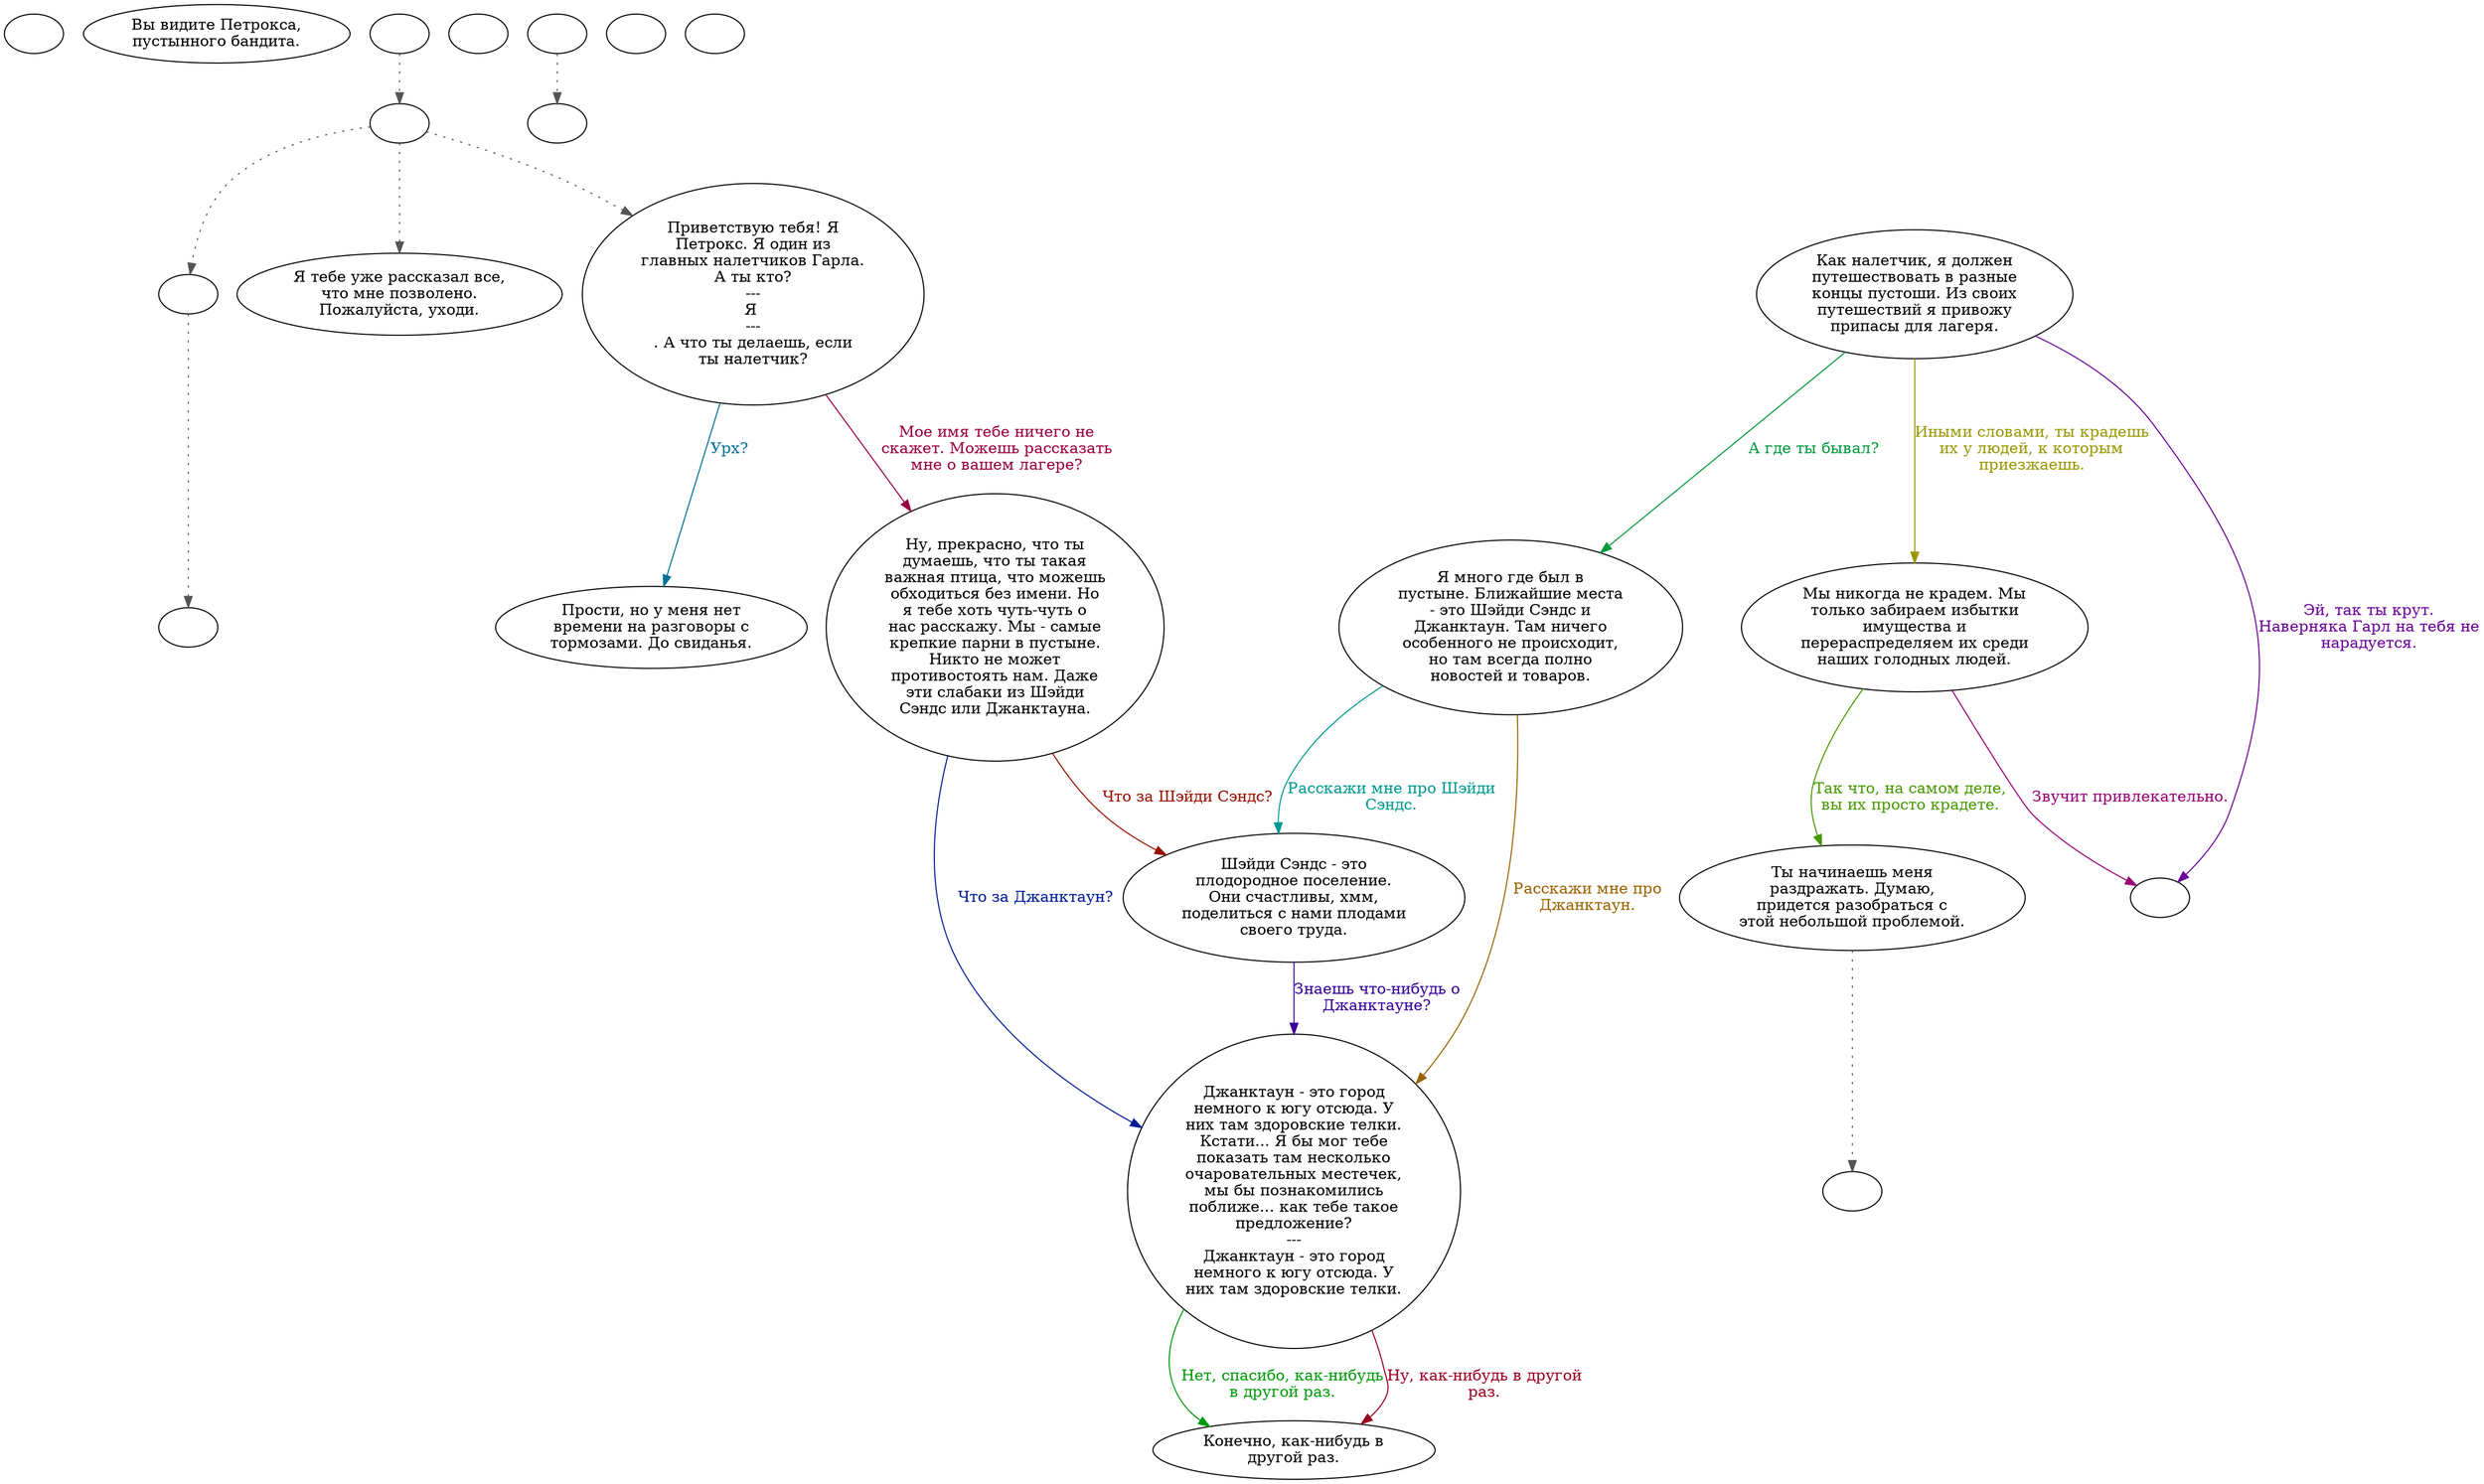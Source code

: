 digraph petrox {
  "start" [style=filled       fillcolor="#FFFFFF"       color="#000000"]
  "start" [label=""]
  "look_at_p_proc" [style=filled       fillcolor="#FFFFFF"       color="#000000"]
  "look_at_p_proc" [label="Вы видите Петрокса,\nпустынного бандита."]
  "talk_p_proc" [style=filled       fillcolor="#FFFFFF"       color="#000000"]
  "talk_p_proc" -> "do_dialogue" [style=dotted color="#555555"]
  "talk_p_proc" [label=""]
  "pickup_p_proc" [style=filled       fillcolor="#FFFFFF"       color="#000000"]
  "pickup_p_proc" [label=""]
  "critter_p_proc" [style=filled       fillcolor="#FFFFFF"       color="#000000"]
  "critter_p_proc" -> "Critter_Action" [style=dotted color="#555555"]
  "critter_p_proc" [label=""]
  "destroy_p_proc" [style=filled       fillcolor="#FFFFFF"       color="#000000"]
  "destroy_p_proc" [label=""]
  "damage_p_proc" [style=filled       fillcolor="#FFFFFF"       color="#000000"]
  "damage_p_proc" [label=""]
  "do_dialogue" [style=filled       fillcolor="#FFFFFF"       color="#000000"]
  "do_dialogue" -> "get_reaction" [style=dotted color="#555555"]
  "do_dialogue" -> "petrox10" [style=dotted color="#555555"]
  "do_dialogue" -> "petrox00" [style=dotted color="#555555"]
  "do_dialogue" [label=""]
  "petrox00" [style=filled       fillcolor="#FFFFFF"       color="#000000"]
  "petrox00" [label="Приветствую тебя! Я\nПетрокс. Я один из\nглавных налетчиков Гарла.\nА ты кто?\n---\nЯ \n---\n. А что ты делаешь, если\nты налетчик?"]
  "petrox00" -> "petrox02" [label="Мое имя тебе ничего не\nскажет. Можешь рассказать\nмне о вашем лагере?" color="#990042" fontcolor="#990042"]
  "petrox00" -> "petrox03" [label="Урх?" color="#006F99" fontcolor="#006F99"]
  "petrox01" [style=filled       fillcolor="#FFFFFF"       color="#000000"]
  "petrox01" [label="Как налетчик, я должен\nпутешествовать в разные\nконцы пустоши. Из своих\nпутешествий я привожу\nприпасы для лагеря."]
  "petrox01" -> "petrox04" [label="Иными словами, ты крадешь\nих у людей, к которым\nприезжаешь." color="#999700" fontcolor="#999700"]
  "petrox01" -> "petroxend" [label="Эй, так ты крут.\nНаверняка Гарл на тебя не\nнарадуется." color="#6A0099" fontcolor="#6A0099"]
  "petrox01" -> "petrox05" [label="А где ты бывал?" color="#00993E" fontcolor="#00993E"]
  "petrox02" [style=filled       fillcolor="#FFFFFF"       color="#000000"]
  "petrox02" [label="Ну, прекрасно, что ты\nдумаешь, что ты такая\nважная птица, что можешь\nобходиться без имени. Но\nя тебе хоть чуть-чуть о\nнас расскажу. Мы - самые\nкрепкие парни в пустыне.\nНикто не может\nпротивостоять нам. Даже\nэти слабаки из Шэйди\nСэндс или Джанктауна."]
  "petrox02" -> "petrox07" [label="Что за Шэйди Сэндс?" color="#991100" fontcolor="#991100"]
  "petrox02" -> "petrox08" [label="Что за Джанктаун?" color="#001C99" fontcolor="#001C99"]
  "petrox03" [style=filled       fillcolor="#FFFFFF"       color="#000000"]
  "petrox03" [label="Прости, но у меня нет\nвремени на разговоры с\nтормозами. До свиданья."]
  "petrox04" [style=filled       fillcolor="#FFFFFF"       color="#000000"]
  "petrox04" [label="Мы никогда не крадем. Мы\nтолько забираем избытки\nимущества и\nперераспределяем их среди\nнаших голодных людей."]
  "petrox04" -> "petrox06" [label="Так что, на самом деле,\nвы их просто крадете." color="#489900" fontcolor="#489900"]
  "petrox04" -> "petroxend" [label="Звучит привлекательно." color="#990075" fontcolor="#990075"]
  "petrox05" [style=filled       fillcolor="#FFFFFF"       color="#000000"]
  "petrox05" [label="Я много где был в\nпустыне. Ближайшие места\n- это Шэйди Сэндс и\nДжанктаун. Там ничего\nособенного не происходит,\nно там всегда полно\nновостей и товаров."]
  "petrox05" -> "petrox07" [label="Расскажи мне про Шэйди\nСэндс." color="#009990" fontcolor="#009990"]
  "petrox05" -> "petrox08" [label="Расскажи мне про\nДжанктаун." color="#996400" fontcolor="#996400"]
  "petrox06" [style=filled       fillcolor="#FFFFFF"       color="#000000"]
  "petrox06" -> "combat" [style=dotted color="#555555"]
  "petrox06" [label="Ты начинаешь меня\nраздражать. Думаю,\nпридется разобраться с\nэтой небольшой проблемой."]
  "petrox07" [style=filled       fillcolor="#FFFFFF"       color="#000000"]
  "petrox07" [label="Шэйди Сэндс - это\nплодородное поселение.\nОни счастливы, хмм,\nподелиться с нами плодами\nсвоего труда."]
  "petrox07" -> "petrox08" [label="Знаешь что-нибудь о\nДжанктауне?" color="#370099" fontcolor="#370099"]
  "petrox08" [style=filled       fillcolor="#FFFFFF"       color="#000000"]
  "petrox08" [label="Джанктаун - это город\nнемного к югу отсюда. У\nних там здоровские телки.\nКстати... Я бы мог тебе\nпоказать там несколько\nочаровательных местечек,\nмы бы познакомились\nпоближе... как тебе такое\nпредложение?\n---\nДжанктаун - это город\nнемного к югу отсюда. У\nних там здоровские телки."]
  "petrox08" -> "petrox09" [label="Нет, спасибо, как-нибудь\nв другой раз." color="#00990A" fontcolor="#00990A"]
  "petrox08" -> "petrox09" [label="Ну, как-нибудь в другой\nраз." color="#990022" fontcolor="#990022"]
  "petrox09" [style=filled       fillcolor="#FFFFFF"       color="#000000"]
  "petrox09" [label="Конечно, как-нибудь в\nдругой раз."]
  "petrox10" [style=filled       fillcolor="#FFFFFF"       color="#000000"]
  "petrox10" [label="Я тебе уже рассказал все,\nчто мне позволено.\nПожалуйста, уходи."]
  "petroxend" [style=filled       fillcolor="#FFFFFF"       color="#000000"]
  "petroxend" [label=""]
  "combat" [style=filled       fillcolor="#FFFFFF"       color="#000000"]
  "combat" [label=""]
  "Critter_Action" [style=filled       fillcolor="#FFFFFF"       color="#000000"]
  "Critter_Action" [label=""]
  "get_reaction" [style=filled       fillcolor="#FFFFFF"       color="#000000"]
  "get_reaction" -> "ReactToLevel" [style=dotted color="#555555"]
  "get_reaction" [label=""]
  "ReactToLevel" [style=filled       fillcolor="#FFFFFF"       color="#000000"]
  "ReactToLevel" [label=""]
}